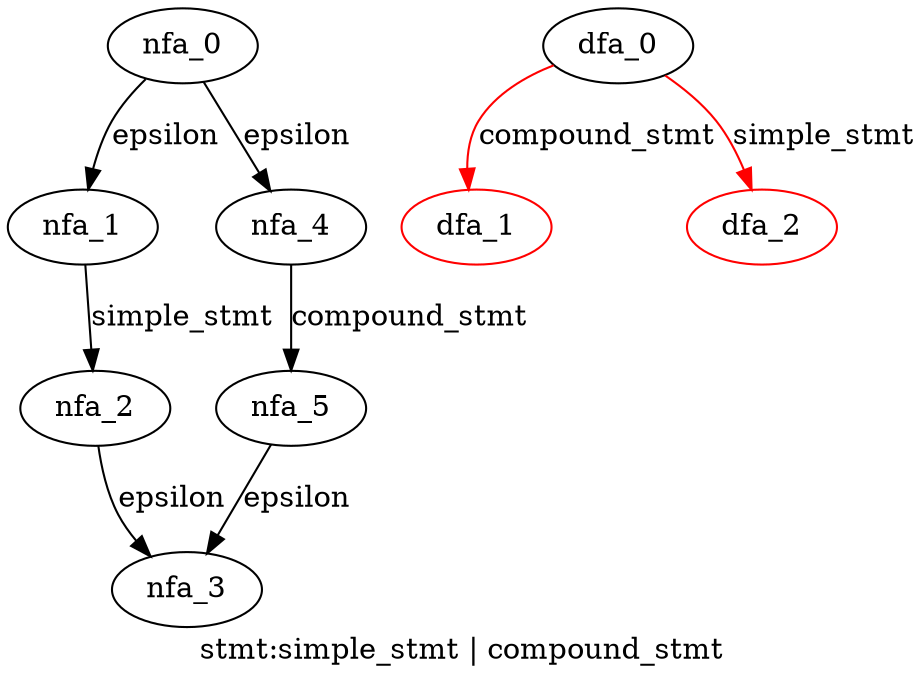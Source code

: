 digraph stmt {
 graph[label="stmt:simple_stmt | compound_stmt"]
 subgraph stmt_nfa {
  nfa_0->nfa_1[label="epsilon"]
  nfa_1->nfa_2[label="simple_stmt"]
  nfa_2->nfa_3[label="epsilon"]
  nfa_0->nfa_4[label="epsilon"]
  nfa_4->nfa_5[label="compound_stmt"]
  nfa_5->nfa_3[label="epsilon"]
  }
 subgraph stmt_dfa {
  dfa_0->dfa_1[label="compound_stmt",color=red]
  dfa_0->dfa_2[label="simple_stmt",color=red]
  dfa_1[color=red]
  dfa_2[color=red]
  }
}
